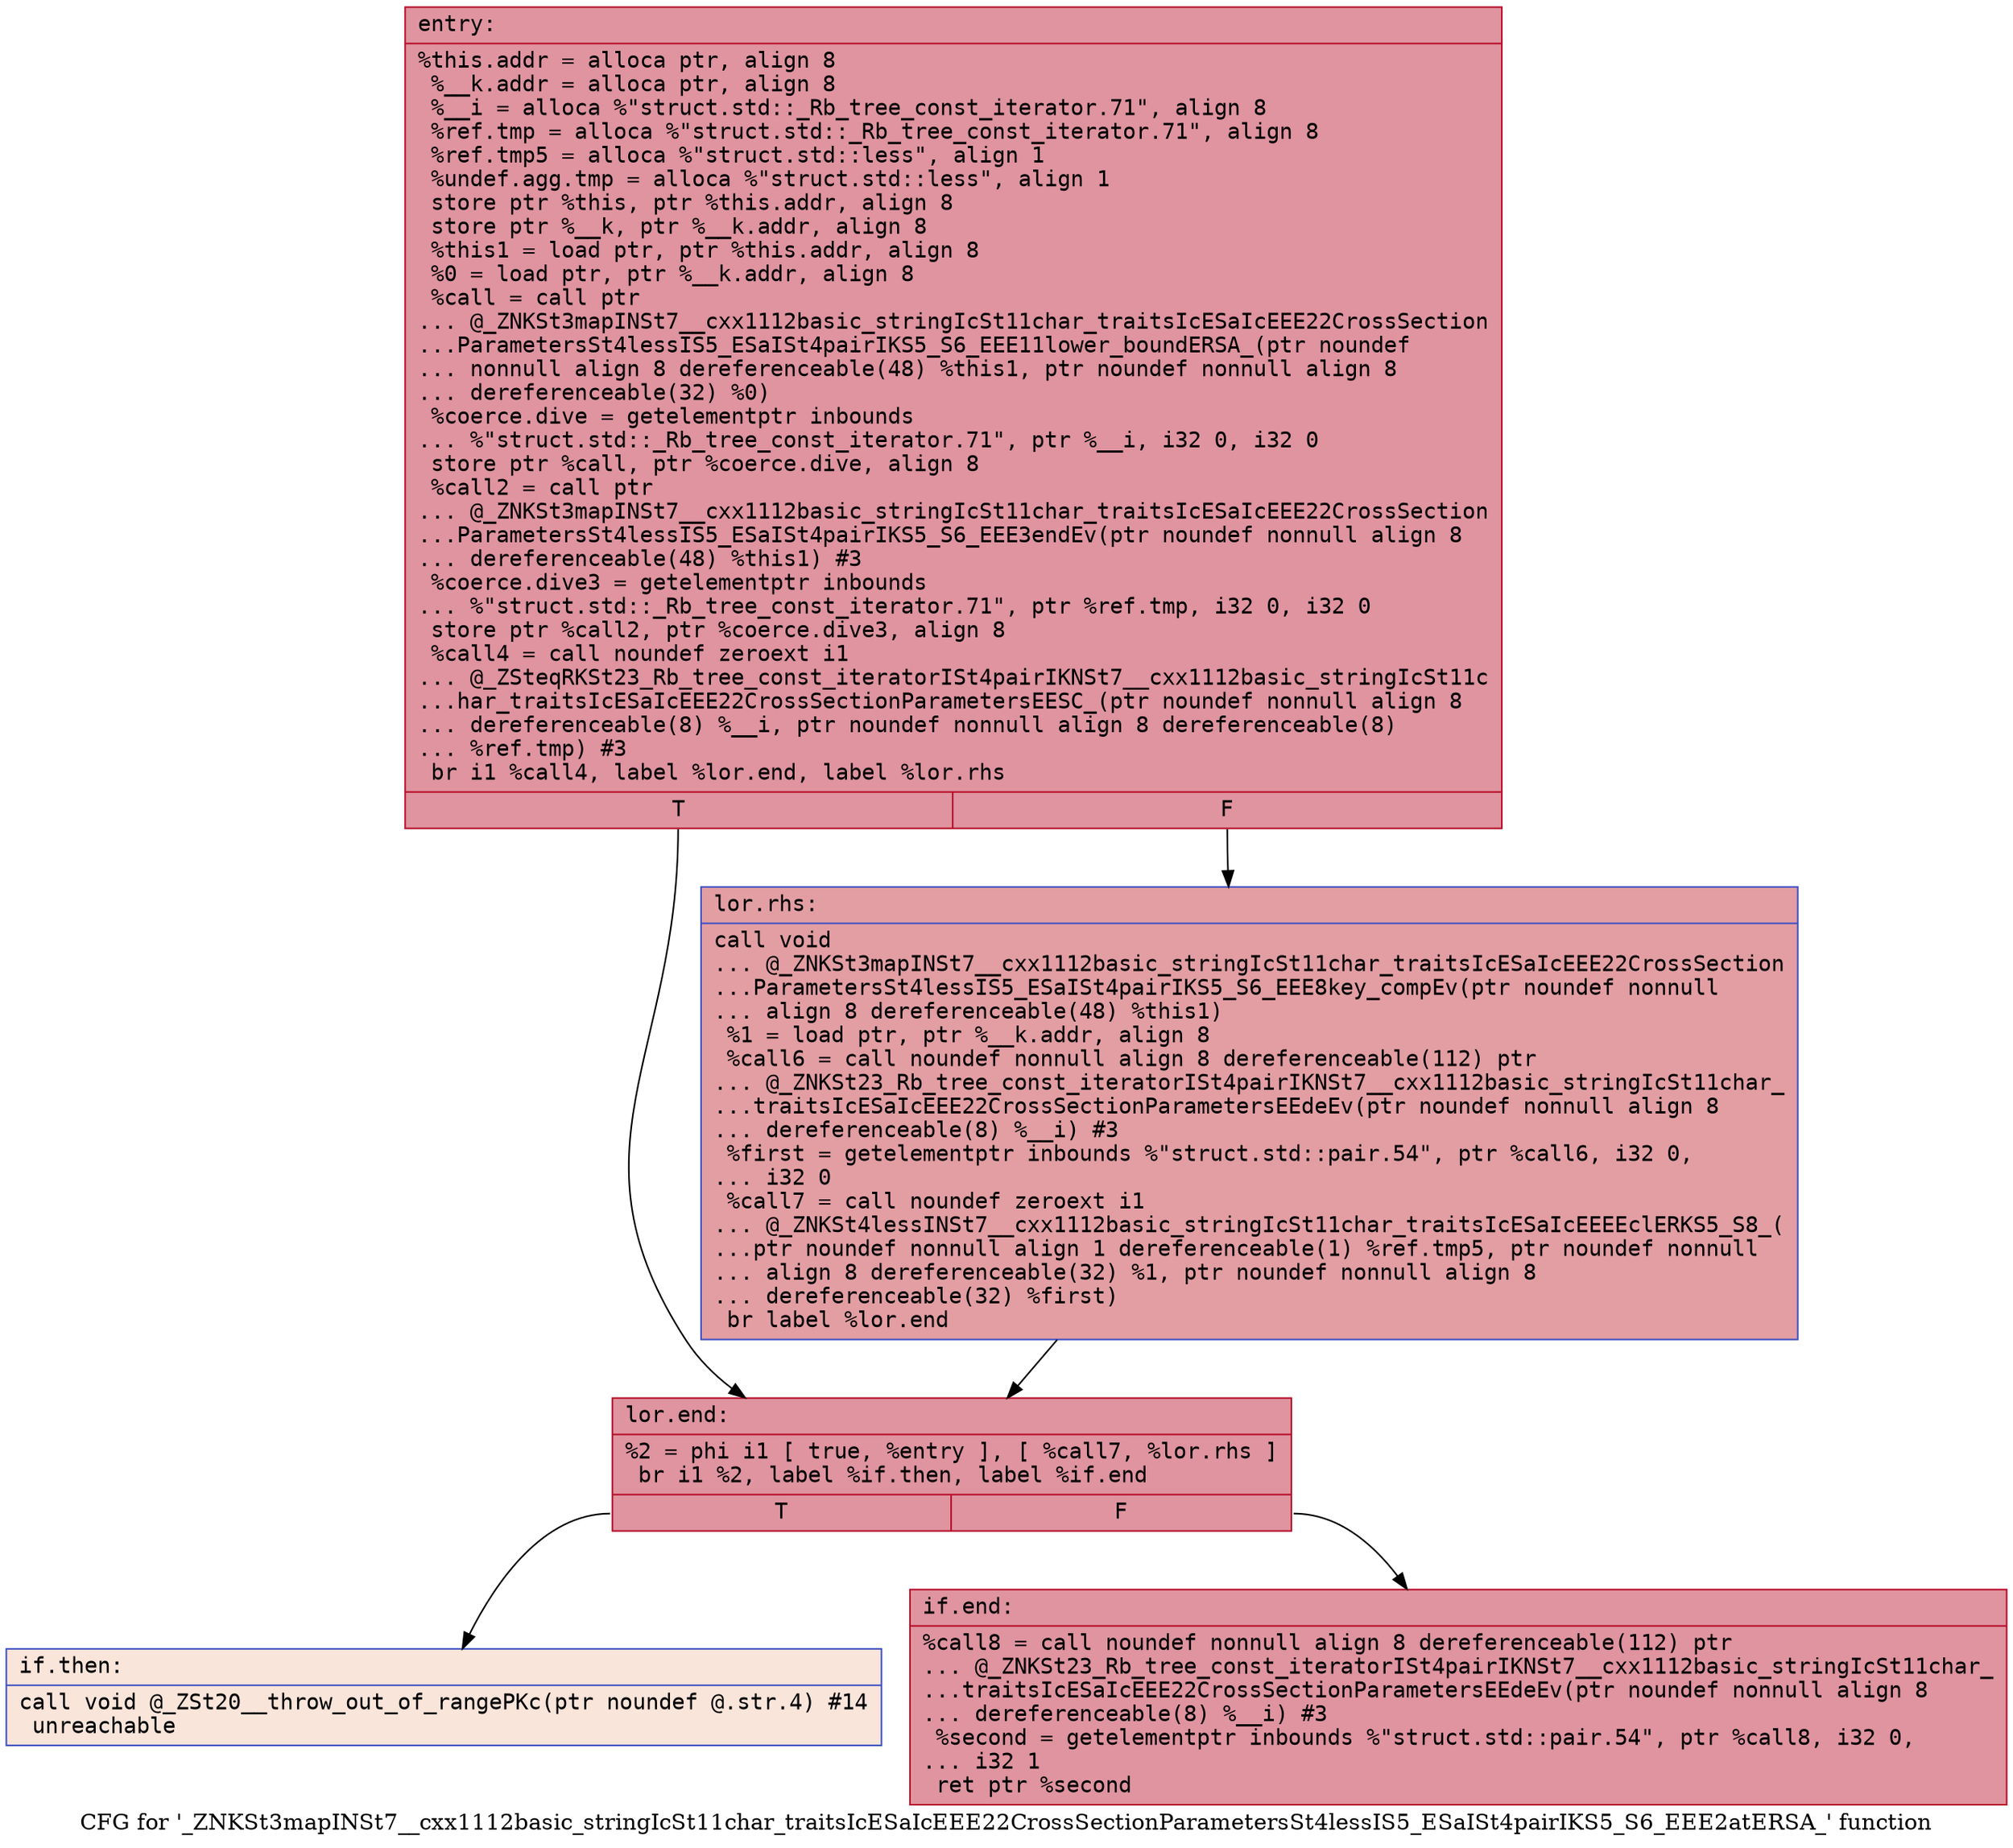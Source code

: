 digraph "CFG for '_ZNKSt3mapINSt7__cxx1112basic_stringIcSt11char_traitsIcESaIcEEE22CrossSectionParametersSt4lessIS5_ESaISt4pairIKS5_S6_EEE2atERSA_' function" {
	label="CFG for '_ZNKSt3mapINSt7__cxx1112basic_stringIcSt11char_traitsIcESaIcEEE22CrossSectionParametersSt4lessIS5_ESaISt4pairIKS5_S6_EEE2atERSA_' function";

	Node0x564271977900 [shape=record,color="#b70d28ff", style=filled, fillcolor="#b70d2870" fontname="Courier",label="{entry:\l|  %this.addr = alloca ptr, align 8\l  %__k.addr = alloca ptr, align 8\l  %__i = alloca %\"struct.std::_Rb_tree_const_iterator.71\", align 8\l  %ref.tmp = alloca %\"struct.std::_Rb_tree_const_iterator.71\", align 8\l  %ref.tmp5 = alloca %\"struct.std::less\", align 1\l  %undef.agg.tmp = alloca %\"struct.std::less\", align 1\l  store ptr %this, ptr %this.addr, align 8\l  store ptr %__k, ptr %__k.addr, align 8\l  %this1 = load ptr, ptr %this.addr, align 8\l  %0 = load ptr, ptr %__k.addr, align 8\l  %call = call ptr\l... @_ZNKSt3mapINSt7__cxx1112basic_stringIcSt11char_traitsIcESaIcEEE22CrossSection\l...ParametersSt4lessIS5_ESaISt4pairIKS5_S6_EEE11lower_boundERSA_(ptr noundef\l... nonnull align 8 dereferenceable(48) %this1, ptr noundef nonnull align 8\l... dereferenceable(32) %0)\l  %coerce.dive = getelementptr inbounds\l... %\"struct.std::_Rb_tree_const_iterator.71\", ptr %__i, i32 0, i32 0\l  store ptr %call, ptr %coerce.dive, align 8\l  %call2 = call ptr\l... @_ZNKSt3mapINSt7__cxx1112basic_stringIcSt11char_traitsIcESaIcEEE22CrossSection\l...ParametersSt4lessIS5_ESaISt4pairIKS5_S6_EEE3endEv(ptr noundef nonnull align 8\l... dereferenceable(48) %this1) #3\l  %coerce.dive3 = getelementptr inbounds\l... %\"struct.std::_Rb_tree_const_iterator.71\", ptr %ref.tmp, i32 0, i32 0\l  store ptr %call2, ptr %coerce.dive3, align 8\l  %call4 = call noundef zeroext i1\l... @_ZSteqRKSt23_Rb_tree_const_iteratorISt4pairIKNSt7__cxx1112basic_stringIcSt11c\l...har_traitsIcESaIcEEE22CrossSectionParametersEESC_(ptr noundef nonnull align 8\l... dereferenceable(8) %__i, ptr noundef nonnull align 8 dereferenceable(8)\l... %ref.tmp) #3\l  br i1 %call4, label %lor.end, label %lor.rhs\l|{<s0>T|<s1>F}}"];
	Node0x564271977900:s0 -> Node0x564271978a90[tooltip="entry -> lor.end\nProbability 50.00%" ];
	Node0x564271977900:s1 -> Node0x564271978b40[tooltip="entry -> lor.rhs\nProbability 50.00%" ];
	Node0x564271978b40 [shape=record,color="#3d50c3ff", style=filled, fillcolor="#be242e70" fontname="Courier",label="{lor.rhs:\l|  call void\l... @_ZNKSt3mapINSt7__cxx1112basic_stringIcSt11char_traitsIcESaIcEEE22CrossSection\l...ParametersSt4lessIS5_ESaISt4pairIKS5_S6_EEE8key_compEv(ptr noundef nonnull\l... align 8 dereferenceable(48) %this1)\l  %1 = load ptr, ptr %__k.addr, align 8\l  %call6 = call noundef nonnull align 8 dereferenceable(112) ptr\l... @_ZNKSt23_Rb_tree_const_iteratorISt4pairIKNSt7__cxx1112basic_stringIcSt11char_\l...traitsIcESaIcEEE22CrossSectionParametersEEdeEv(ptr noundef nonnull align 8\l... dereferenceable(8) %__i) #3\l  %first = getelementptr inbounds %\"struct.std::pair.54\", ptr %call6, i32 0,\l... i32 0\l  %call7 = call noundef zeroext i1\l... @_ZNKSt4lessINSt7__cxx1112basic_stringIcSt11char_traitsIcESaIcEEEEclERKS5_S8_(\l...ptr noundef nonnull align 1 dereferenceable(1) %ref.tmp5, ptr noundef nonnull\l... align 8 dereferenceable(32) %1, ptr noundef nonnull align 8\l... dereferenceable(32) %first)\l  br label %lor.end\l}"];
	Node0x564271978b40 -> Node0x564271978a90[tooltip="lor.rhs -> lor.end\nProbability 100.00%" ];
	Node0x564271978a90 [shape=record,color="#b70d28ff", style=filled, fillcolor="#b70d2870" fontname="Courier",label="{lor.end:\l|  %2 = phi i1 [ true, %entry ], [ %call7, %lor.rhs ]\l  br i1 %2, label %if.then, label %if.end\l|{<s0>T|<s1>F}}"];
	Node0x564271978a90:s0 -> Node0x5642719795f0[tooltip="lor.end -> if.then\nProbability 0.00%" ];
	Node0x564271978a90:s1 -> Node0x5642719796a0[tooltip="lor.end -> if.end\nProbability 100.00%" ];
	Node0x5642719795f0 [shape=record,color="#3d50c3ff", style=filled, fillcolor="#f4c5ad70" fontname="Courier",label="{if.then:\l|  call void @_ZSt20__throw_out_of_rangePKc(ptr noundef @.str.4) #14\l  unreachable\l}"];
	Node0x5642719796a0 [shape=record,color="#b70d28ff", style=filled, fillcolor="#b70d2870" fontname="Courier",label="{if.end:\l|  %call8 = call noundef nonnull align 8 dereferenceable(112) ptr\l... @_ZNKSt23_Rb_tree_const_iteratorISt4pairIKNSt7__cxx1112basic_stringIcSt11char_\l...traitsIcESaIcEEE22CrossSectionParametersEEdeEv(ptr noundef nonnull align 8\l... dereferenceable(8) %__i) #3\l  %second = getelementptr inbounds %\"struct.std::pair.54\", ptr %call8, i32 0,\l... i32 1\l  ret ptr %second\l}"];
}
